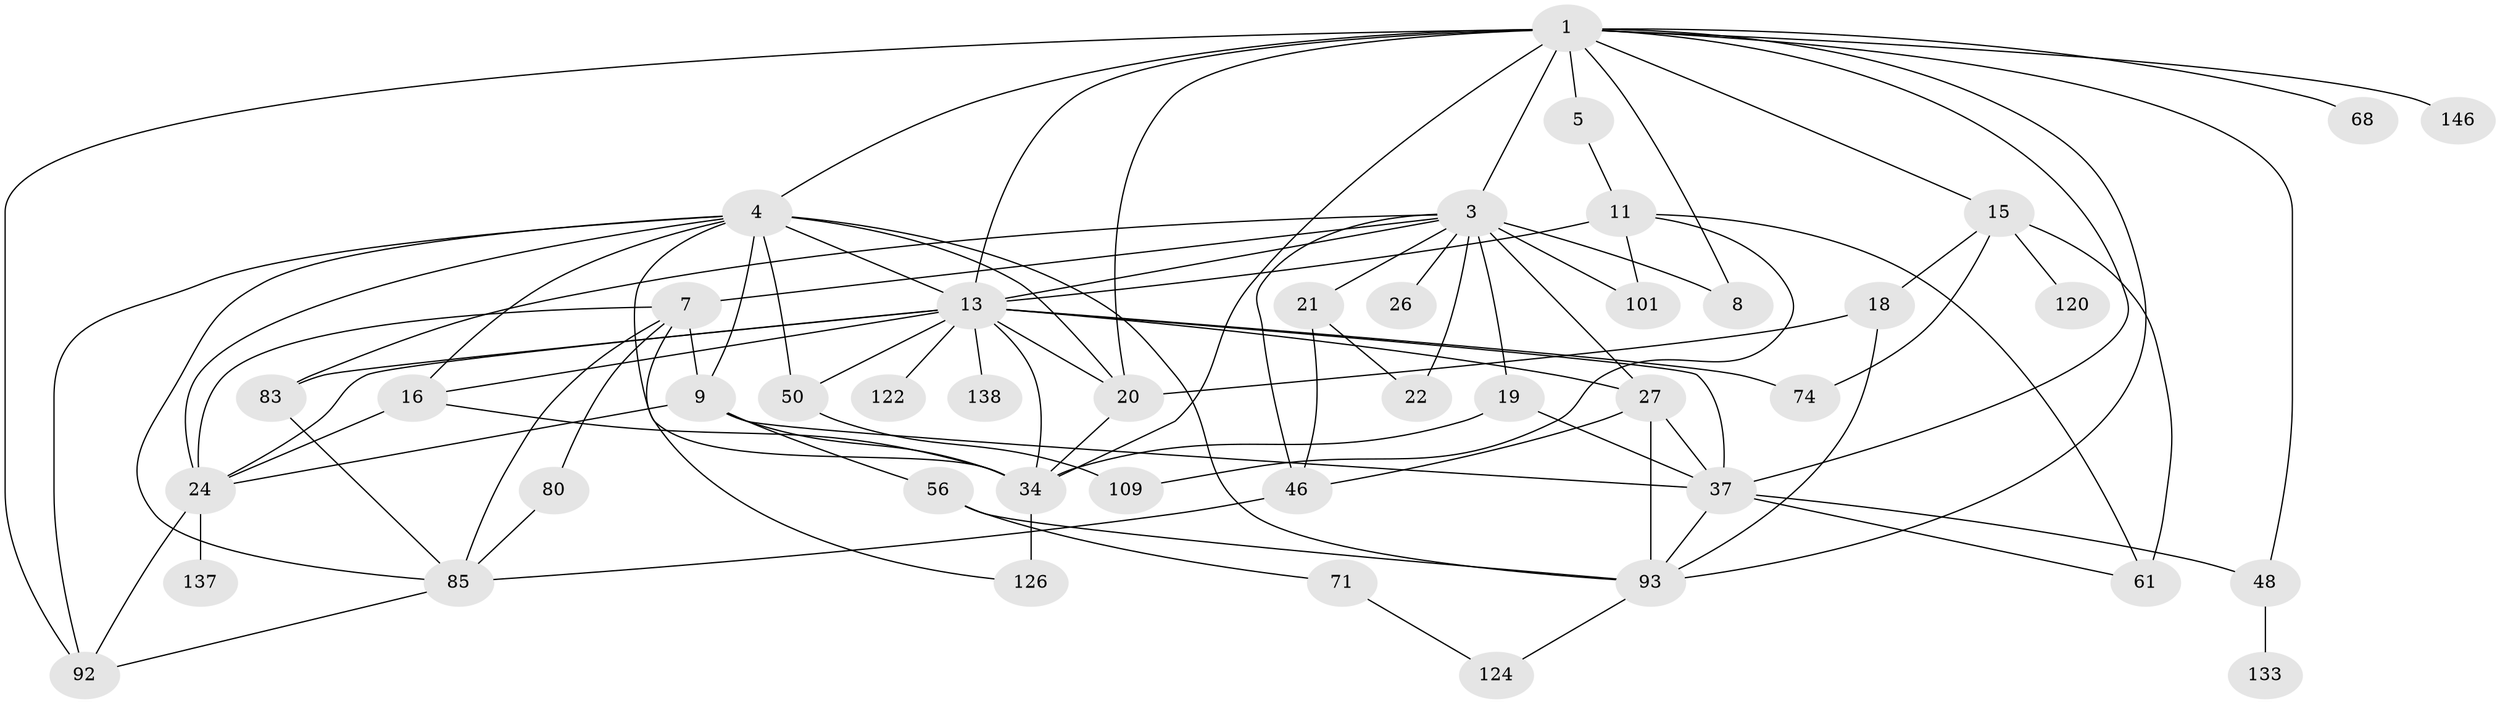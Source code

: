 // original degree distribution, {9: 0.006711409395973154, 7: 0.006711409395973154, 8: 0.013422818791946308, 12: 0.006711409395973154, 2: 0.348993288590604, 4: 0.174496644295302, 3: 0.16778523489932887, 1: 0.18791946308724833, 6: 0.026845637583892617, 5: 0.06040268456375839}
// Generated by graph-tools (version 1.1) at 2025/17/03/04/25 18:17:11]
// undirected, 44 vertices, 92 edges
graph export_dot {
graph [start="1"]
  node [color=gray90,style=filled];
  1 [super="+2+67+12+29+106+98"];
  3 [super="+6+10"];
  4 [super="+81+14+43"];
  5;
  7 [super="+53+51+63"];
  8;
  9 [super="+47+105"];
  11 [super="+23+58"];
  13 [super="+57+66+104+31"];
  15 [super="+96+95"];
  16 [super="+28+117+59+17"];
  18 [super="+39"];
  19 [super="+52+30"];
  20 [super="+35+25"];
  21 [super="+62"];
  22;
  24 [super="+108+77+49"];
  26;
  27 [super="+72+38"];
  34 [super="+36+116+94"];
  37 [super="+97"];
  46 [super="+65"];
  48 [super="+55"];
  50 [super="+84"];
  56 [super="+60"];
  61 [super="+90+110"];
  68;
  71 [super="+112"];
  74 [super="+75"];
  80;
  83 [super="+86"];
  85 [super="+103"];
  92 [super="+100"];
  93 [super="+113+121"];
  101 [super="+125"];
  109;
  120;
  122;
  124;
  126 [super="+140"];
  133;
  137;
  138;
  146;
  1 -- 3 [weight=2];
  1 -- 5;
  1 -- 93;
  1 -- 4 [weight=2];
  1 -- 68;
  1 -- 8;
  1 -- 15;
  1 -- 48;
  1 -- 146;
  1 -- 92;
  1 -- 20;
  1 -- 34;
  1 -- 37;
  1 -- 13;
  3 -- 8;
  3 -- 21;
  3 -- 26;
  3 -- 83;
  3 -- 27 [weight=2];
  3 -- 101;
  3 -- 7;
  3 -- 19;
  3 -- 22;
  3 -- 46 [weight=2];
  3 -- 13;
  4 -- 9 [weight=2];
  4 -- 13 [weight=3];
  4 -- 16 [weight=2];
  4 -- 20;
  4 -- 85;
  4 -- 34;
  4 -- 93;
  4 -- 24 [weight=2];
  4 -- 50;
  4 -- 92;
  5 -- 11;
  7 -- 80;
  7 -- 9;
  7 -- 85;
  7 -- 24;
  7 -- 126;
  9 -- 37;
  9 -- 56;
  9 -- 34;
  9 -- 24;
  11 -- 101;
  11 -- 13 [weight=2];
  11 -- 61;
  11 -- 109;
  13 -- 138;
  13 -- 37;
  13 -- 24;
  13 -- 34;
  13 -- 83;
  13 -- 122 [weight=2];
  13 -- 16;
  13 -- 74;
  13 -- 50;
  13 -- 20;
  13 -- 27 [weight=2];
  15 -- 18;
  15 -- 61;
  15 -- 120;
  15 -- 74;
  16 -- 24;
  16 -- 34;
  18 -- 93;
  18 -- 20;
  19 -- 34;
  19 -- 37;
  20 -- 34;
  21 -- 22;
  21 -- 46;
  24 -- 92;
  24 -- 137;
  27 -- 93;
  27 -- 46;
  27 -- 37;
  34 -- 126 [weight=2];
  37 -- 93;
  37 -- 61;
  37 -- 48;
  46 -- 85;
  48 -- 133;
  50 -- 109;
  56 -- 93;
  56 -- 71;
  71 -- 124;
  80 -- 85;
  83 -- 85;
  85 -- 92;
  93 -- 124;
}
